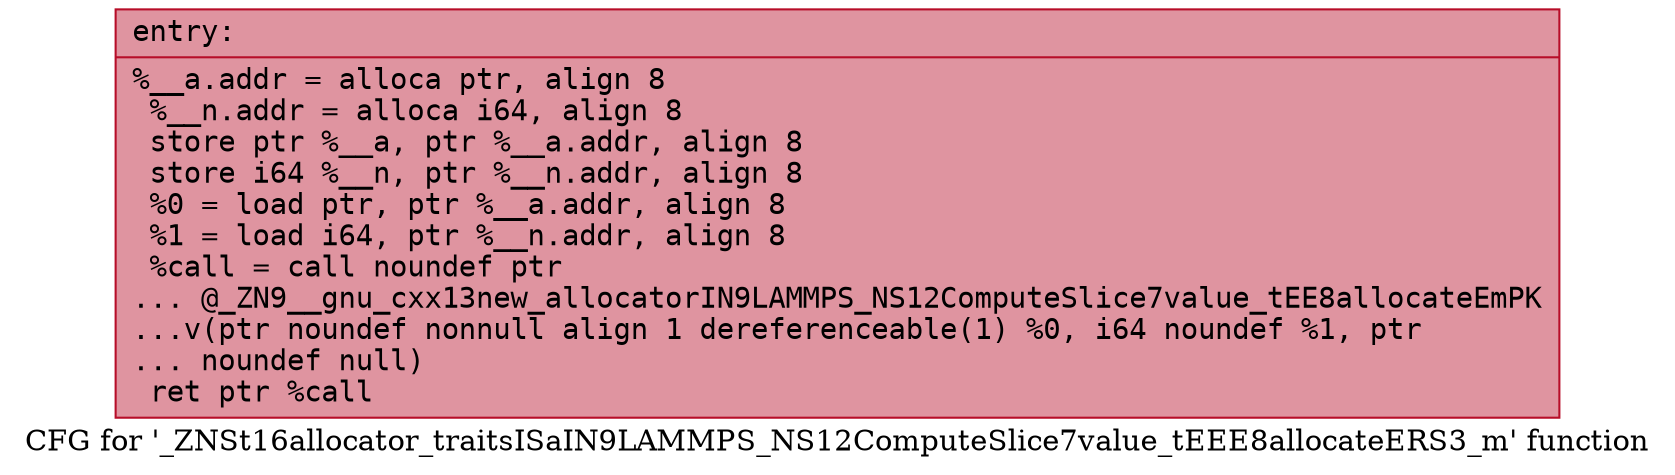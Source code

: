 digraph "CFG for '_ZNSt16allocator_traitsISaIN9LAMMPS_NS12ComputeSlice7value_tEEE8allocateERS3_m' function" {
	label="CFG for '_ZNSt16allocator_traitsISaIN9LAMMPS_NS12ComputeSlice7value_tEEE8allocateERS3_m' function";

	Node0x5581047967a0 [shape=record,color="#b70d28ff", style=filled, fillcolor="#b70d2870" fontname="Courier",label="{entry:\l|  %__a.addr = alloca ptr, align 8\l  %__n.addr = alloca i64, align 8\l  store ptr %__a, ptr %__a.addr, align 8\l  store i64 %__n, ptr %__n.addr, align 8\l  %0 = load ptr, ptr %__a.addr, align 8\l  %1 = load i64, ptr %__n.addr, align 8\l  %call = call noundef ptr\l... @_ZN9__gnu_cxx13new_allocatorIN9LAMMPS_NS12ComputeSlice7value_tEE8allocateEmPK\l...v(ptr noundef nonnull align 1 dereferenceable(1) %0, i64 noundef %1, ptr\l... noundef null)\l  ret ptr %call\l}"];
}
